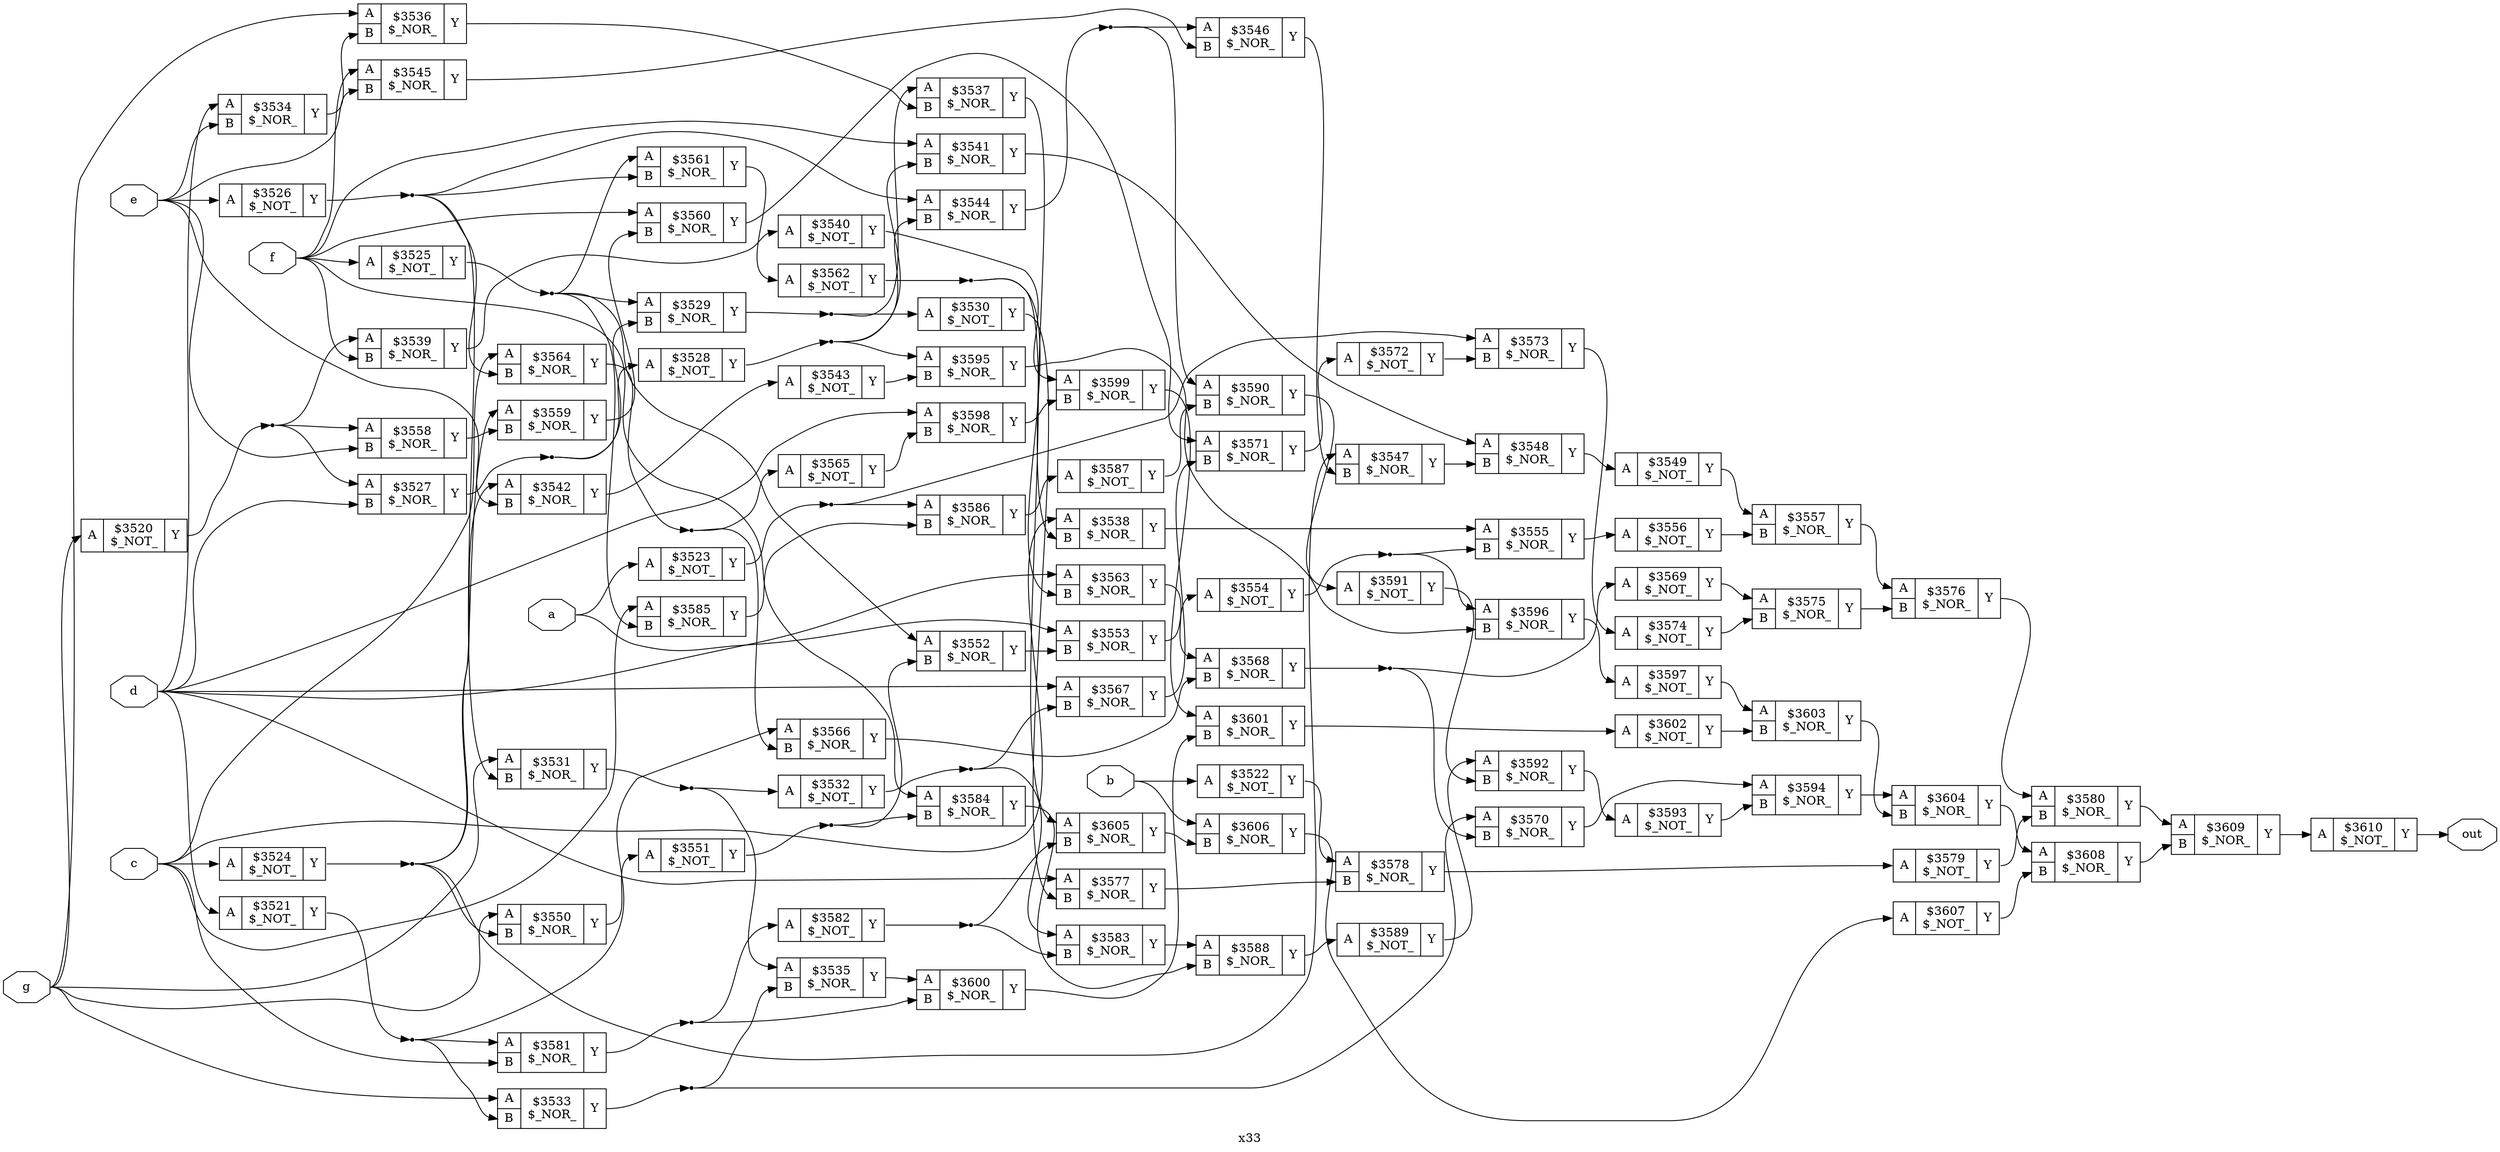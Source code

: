 digraph "x33" {
label="x33";
rankdir="LR";
remincross=true;
n91 [ shape=octagon, label="a", color="black", fontcolor="black" ];
n92 [ shape=octagon, label="b", color="black", fontcolor="black" ];
n93 [ shape=octagon, label="c", color="black", fontcolor="black" ];
n94 [ shape=octagon, label="d", color="black", fontcolor="black" ];
n95 [ shape=octagon, label="e", color="black", fontcolor="black" ];
n96 [ shape=octagon, label="f", color="black", fontcolor="black" ];
n97 [ shape=octagon, label="g", color="black", fontcolor="black" ];
n98 [ shape=octagon, label="out", color="black", fontcolor="black" ];
c101 [ shape=record, label="{{<p99> A}|$3520\n$_NOT_|{<p100> Y}}" ];
c102 [ shape=record, label="{{<p99> A}|$3521\n$_NOT_|{<p100> Y}}" ];
c103 [ shape=record, label="{{<p99> A}|$3522\n$_NOT_|{<p100> Y}}" ];
c104 [ shape=record, label="{{<p99> A}|$3523\n$_NOT_|{<p100> Y}}" ];
c105 [ shape=record, label="{{<p99> A}|$3524\n$_NOT_|{<p100> Y}}" ];
c106 [ shape=record, label="{{<p99> A}|$3525\n$_NOT_|{<p100> Y}}" ];
c107 [ shape=record, label="{{<p99> A}|$3526\n$_NOT_|{<p100> Y}}" ];
c109 [ shape=record, label="{{<p99> A|<p108> B}|$3527\n$_NOR_|{<p100> Y}}" ];
c110 [ shape=record, label="{{<p99> A}|$3528\n$_NOT_|{<p100> Y}}" ];
c111 [ shape=record, label="{{<p99> A|<p108> B}|$3529\n$_NOR_|{<p100> Y}}" ];
c112 [ shape=record, label="{{<p99> A}|$3530\n$_NOT_|{<p100> Y}}" ];
c113 [ shape=record, label="{{<p99> A|<p108> B}|$3531\n$_NOR_|{<p100> Y}}" ];
c114 [ shape=record, label="{{<p99> A}|$3532\n$_NOT_|{<p100> Y}}" ];
c115 [ shape=record, label="{{<p99> A|<p108> B}|$3533\n$_NOR_|{<p100> Y}}" ];
c116 [ shape=record, label="{{<p99> A|<p108> B}|$3534\n$_NOR_|{<p100> Y}}" ];
c117 [ shape=record, label="{{<p99> A|<p108> B}|$3535\n$_NOR_|{<p100> Y}}" ];
c118 [ shape=record, label="{{<p99> A|<p108> B}|$3536\n$_NOR_|{<p100> Y}}" ];
c119 [ shape=record, label="{{<p99> A|<p108> B}|$3537\n$_NOR_|{<p100> Y}}" ];
c120 [ shape=record, label="{{<p99> A|<p108> B}|$3538\n$_NOR_|{<p100> Y}}" ];
c121 [ shape=record, label="{{<p99> A|<p108> B}|$3539\n$_NOR_|{<p100> Y}}" ];
c122 [ shape=record, label="{{<p99> A}|$3540\n$_NOT_|{<p100> Y}}" ];
c123 [ shape=record, label="{{<p99> A|<p108> B}|$3541\n$_NOR_|{<p100> Y}}" ];
c124 [ shape=record, label="{{<p99> A|<p108> B}|$3542\n$_NOR_|{<p100> Y}}" ];
c125 [ shape=record, label="{{<p99> A}|$3543\n$_NOT_|{<p100> Y}}" ];
c126 [ shape=record, label="{{<p99> A|<p108> B}|$3544\n$_NOR_|{<p100> Y}}" ];
c127 [ shape=record, label="{{<p99> A|<p108> B}|$3545\n$_NOR_|{<p100> Y}}" ];
c128 [ shape=record, label="{{<p99> A|<p108> B}|$3546\n$_NOR_|{<p100> Y}}" ];
c129 [ shape=record, label="{{<p99> A|<p108> B}|$3547\n$_NOR_|{<p100> Y}}" ];
c130 [ shape=record, label="{{<p99> A|<p108> B}|$3548\n$_NOR_|{<p100> Y}}" ];
c131 [ shape=record, label="{{<p99> A}|$3549\n$_NOT_|{<p100> Y}}" ];
c132 [ shape=record, label="{{<p99> A|<p108> B}|$3550\n$_NOR_|{<p100> Y}}" ];
c133 [ shape=record, label="{{<p99> A}|$3551\n$_NOT_|{<p100> Y}}" ];
c134 [ shape=record, label="{{<p99> A|<p108> B}|$3552\n$_NOR_|{<p100> Y}}" ];
c135 [ shape=record, label="{{<p99> A|<p108> B}|$3553\n$_NOR_|{<p100> Y}}" ];
c136 [ shape=record, label="{{<p99> A}|$3554\n$_NOT_|{<p100> Y}}" ];
c137 [ shape=record, label="{{<p99> A|<p108> B}|$3555\n$_NOR_|{<p100> Y}}" ];
c138 [ shape=record, label="{{<p99> A}|$3556\n$_NOT_|{<p100> Y}}" ];
c139 [ shape=record, label="{{<p99> A|<p108> B}|$3557\n$_NOR_|{<p100> Y}}" ];
c140 [ shape=record, label="{{<p99> A|<p108> B}|$3558\n$_NOR_|{<p100> Y}}" ];
c141 [ shape=record, label="{{<p99> A|<p108> B}|$3559\n$_NOR_|{<p100> Y}}" ];
c142 [ shape=record, label="{{<p99> A|<p108> B}|$3560\n$_NOR_|{<p100> Y}}" ];
c143 [ shape=record, label="{{<p99> A|<p108> B}|$3561\n$_NOR_|{<p100> Y}}" ];
c144 [ shape=record, label="{{<p99> A}|$3562\n$_NOT_|{<p100> Y}}" ];
c145 [ shape=record, label="{{<p99> A|<p108> B}|$3563\n$_NOR_|{<p100> Y}}" ];
c146 [ shape=record, label="{{<p99> A|<p108> B}|$3564\n$_NOR_|{<p100> Y}}" ];
c147 [ shape=record, label="{{<p99> A}|$3565\n$_NOT_|{<p100> Y}}" ];
c148 [ shape=record, label="{{<p99> A|<p108> B}|$3566\n$_NOR_|{<p100> Y}}" ];
c149 [ shape=record, label="{{<p99> A|<p108> B}|$3567\n$_NOR_|{<p100> Y}}" ];
c150 [ shape=record, label="{{<p99> A|<p108> B}|$3568\n$_NOR_|{<p100> Y}}" ];
c151 [ shape=record, label="{{<p99> A}|$3569\n$_NOT_|{<p100> Y}}" ];
c152 [ shape=record, label="{{<p99> A|<p108> B}|$3570\n$_NOR_|{<p100> Y}}" ];
c153 [ shape=record, label="{{<p99> A|<p108> B}|$3571\n$_NOR_|{<p100> Y}}" ];
c154 [ shape=record, label="{{<p99> A}|$3572\n$_NOT_|{<p100> Y}}" ];
c155 [ shape=record, label="{{<p99> A|<p108> B}|$3573\n$_NOR_|{<p100> Y}}" ];
c156 [ shape=record, label="{{<p99> A}|$3574\n$_NOT_|{<p100> Y}}" ];
c157 [ shape=record, label="{{<p99> A|<p108> B}|$3575\n$_NOR_|{<p100> Y}}" ];
c158 [ shape=record, label="{{<p99> A|<p108> B}|$3576\n$_NOR_|{<p100> Y}}" ];
c159 [ shape=record, label="{{<p99> A|<p108> B}|$3577\n$_NOR_|{<p100> Y}}" ];
c160 [ shape=record, label="{{<p99> A|<p108> B}|$3578\n$_NOR_|{<p100> Y}}" ];
c161 [ shape=record, label="{{<p99> A}|$3579\n$_NOT_|{<p100> Y}}" ];
c162 [ shape=record, label="{{<p99> A|<p108> B}|$3580\n$_NOR_|{<p100> Y}}" ];
c163 [ shape=record, label="{{<p99> A|<p108> B}|$3581\n$_NOR_|{<p100> Y}}" ];
c164 [ shape=record, label="{{<p99> A}|$3582\n$_NOT_|{<p100> Y}}" ];
c165 [ shape=record, label="{{<p99> A|<p108> B}|$3583\n$_NOR_|{<p100> Y}}" ];
c166 [ shape=record, label="{{<p99> A|<p108> B}|$3584\n$_NOR_|{<p100> Y}}" ];
c167 [ shape=record, label="{{<p99> A|<p108> B}|$3585\n$_NOR_|{<p100> Y}}" ];
c168 [ shape=record, label="{{<p99> A|<p108> B}|$3586\n$_NOR_|{<p100> Y}}" ];
c169 [ shape=record, label="{{<p99> A}|$3587\n$_NOT_|{<p100> Y}}" ];
c170 [ shape=record, label="{{<p99> A|<p108> B}|$3588\n$_NOR_|{<p100> Y}}" ];
c171 [ shape=record, label="{{<p99> A}|$3589\n$_NOT_|{<p100> Y}}" ];
c172 [ shape=record, label="{{<p99> A|<p108> B}|$3590\n$_NOR_|{<p100> Y}}" ];
c173 [ shape=record, label="{{<p99> A}|$3591\n$_NOT_|{<p100> Y}}" ];
c174 [ shape=record, label="{{<p99> A|<p108> B}|$3592\n$_NOR_|{<p100> Y}}" ];
c175 [ shape=record, label="{{<p99> A}|$3593\n$_NOT_|{<p100> Y}}" ];
c176 [ shape=record, label="{{<p99> A|<p108> B}|$3594\n$_NOR_|{<p100> Y}}" ];
c177 [ shape=record, label="{{<p99> A|<p108> B}|$3595\n$_NOR_|{<p100> Y}}" ];
c178 [ shape=record, label="{{<p99> A|<p108> B}|$3596\n$_NOR_|{<p100> Y}}" ];
c179 [ shape=record, label="{{<p99> A}|$3597\n$_NOT_|{<p100> Y}}" ];
c180 [ shape=record, label="{{<p99> A|<p108> B}|$3598\n$_NOR_|{<p100> Y}}" ];
c181 [ shape=record, label="{{<p99> A|<p108> B}|$3599\n$_NOR_|{<p100> Y}}" ];
c182 [ shape=record, label="{{<p99> A|<p108> B}|$3600\n$_NOR_|{<p100> Y}}" ];
c183 [ shape=record, label="{{<p99> A|<p108> B}|$3601\n$_NOR_|{<p100> Y}}" ];
c184 [ shape=record, label="{{<p99> A}|$3602\n$_NOT_|{<p100> Y}}" ];
c185 [ shape=record, label="{{<p99> A|<p108> B}|$3603\n$_NOR_|{<p100> Y}}" ];
c186 [ shape=record, label="{{<p99> A|<p108> B}|$3604\n$_NOR_|{<p100> Y}}" ];
c187 [ shape=record, label="{{<p99> A|<p108> B}|$3605\n$_NOR_|{<p100> Y}}" ];
c188 [ shape=record, label="{{<p99> A|<p108> B}|$3606\n$_NOR_|{<p100> Y}}" ];
c189 [ shape=record, label="{{<p99> A}|$3607\n$_NOT_|{<p100> Y}}" ];
c190 [ shape=record, label="{{<p99> A|<p108> B}|$3608\n$_NOR_|{<p100> Y}}" ];
c191 [ shape=record, label="{{<p99> A|<p108> B}|$3609\n$_NOR_|{<p100> Y}}" ];
c192 [ shape=record, label="{{<p99> A}|$3610\n$_NOT_|{<p100> Y}}" ];
n1 [ shape=point ];
c102:p100:e -> n1:w [color="black", label=""];
n1:e -> c115:p108:w [color="black", label=""];
n1:e -> c148:p99:w [color="black", label=""];
n1:e -> c163:p99:w [color="black", label=""];
c112:p100:e -> c159:p108:w [color="black", label=""];
n11 [ shape=point ];
c113:p100:e -> n11:w [color="black", label=""];
n11:e -> c114:p99:w [color="black", label=""];
n11:e -> c117:p99:w [color="black", label=""];
n12 [ shape=point ];
c114:p100:e -> n12:w [color="black", label=""];
n12:e -> c149:p108:w [color="black", label=""];
n12:e -> c165:p99:w [color="black", label=""];
n13 [ shape=point ];
c115:p100:e -> n13:w [color="black", label=""];
n13:e -> c117:p108:w [color="black", label=""];
n13:e -> c152:p99:w [color="black", label=""];
c116:p100:e -> c118:p108:w [color="black", label=""];
c117:p100:e -> c182:p99:w [color="black", label=""];
c118:p100:e -> c119:p108:w [color="black", label=""];
c119:p100:e -> c120:p108:w [color="black", label=""];
c120:p100:e -> c137:p99:w [color="black", label=""];
c121:p100:e -> c122:p99:w [color="black", label=""];
c103:p100:e -> c160:p99:w [color="black", label=""];
c122:p100:e -> c181:p99:w [color="black", label=""];
c123:p100:e -> c130:p99:w [color="black", label=""];
c124:p100:e -> c125:p99:w [color="black", label=""];
c125:p100:e -> c177:p108:w [color="black", label=""];
n24 [ shape=point ];
c126:p100:e -> n24:w [color="black", label=""];
n24:e -> c128:p99:w [color="black", label=""];
n24:e -> c172:p99:w [color="black", label=""];
c127:p100:e -> c128:p108:w [color="black", label=""];
c128:p100:e -> c129:p108:w [color="black", label=""];
c129:p100:e -> c130:p108:w [color="black", label=""];
c130:p100:e -> c131:p99:w [color="black", label=""];
c131:p100:e -> c139:p99:w [color="black", label=""];
n3 [ shape=point ];
c104:p100:e -> n3:w [color="black", label=""];
n3:e -> c155:p99:w [color="black", label=""];
n3:e -> c168:p99:w [color="black", label=""];
c132:p100:e -> c133:p99:w [color="black", label=""];
n31 [ shape=point ];
c133:p100:e -> n31:w [color="black", label=""];
n31:e -> c134:p108:w [color="black", label=""];
n31:e -> c166:p108:w [color="black", label=""];
c134:p100:e -> c135:p108:w [color="black", label=""];
c135:p100:e -> c136:p99:w [color="black", label=""];
n34 [ shape=point ];
c136:p100:e -> n34:w [color="black", label=""];
n34:e -> c137:p108:w [color="black", label=""];
n34:e -> c178:p99:w [color="black", label=""];
c137:p100:e -> c138:p99:w [color="black", label=""];
c138:p100:e -> c139:p108:w [color="black", label=""];
c139:p100:e -> c158:p99:w [color="black", label=""];
c140:p100:e -> c141:p108:w [color="black", label=""];
c141:p100:e -> c142:p108:w [color="black", label=""];
n4 [ shape=point ];
c105:p100:e -> n4:w [color="black", label=""];
n4:e -> c124:p99:w [color="black", label=""];
n4:e -> c129:p99:w [color="black", label=""];
n4:e -> c132:p108:w [color="black", label=""];
n4:e -> c141:p99:w [color="black", label=""];
c142:p100:e -> c153:p99:w [color="black", label=""];
c143:p100:e -> c144:p99:w [color="black", label=""];
n42 [ shape=point ];
c144:p100:e -> n42:w [color="black", label=""];
n42:e -> c145:p108:w [color="black", label=""];
n42:e -> c187:p99:w [color="black", label=""];
c145:p100:e -> c150:p99:w [color="black", label=""];
n44 [ shape=point ];
c146:p100:e -> n44:w [color="black", label=""];
n44:e -> c147:p99:w [color="black", label=""];
n44:e -> c148:p108:w [color="black", label=""];
c147:p100:e -> c180:p108:w [color="black", label=""];
c148:p100:e -> c150:p108:w [color="black", label=""];
c149:p100:e -> c153:p108:w [color="black", label=""];
n48 [ shape=point ];
c150:p100:e -> n48:w [color="black", label=""];
n48:e -> c151:p99:w [color="black", label=""];
n48:e -> c152:p108:w [color="black", label=""];
c151:p100:e -> c157:p99:w [color="black", label=""];
n5 [ shape=point ];
c106:p100:e -> n5:w [color="black", label=""];
n5:e -> c111:p99:w [color="black", label=""];
n5:e -> c134:p99:w [color="black", label=""];
n5:e -> c143:p99:w [color="black", label=""];
n5:e -> c167:p108:w [color="black", label=""];
c152:p100:e -> c176:p99:w [color="black", label=""];
c153:p100:e -> c154:p99:w [color="black", label=""];
c154:p100:e -> c155:p108:w [color="black", label=""];
c155:p100:e -> c156:p99:w [color="black", label=""];
c156:p100:e -> c157:p108:w [color="black", label=""];
c157:p100:e -> c158:p108:w [color="black", label=""];
c158:p100:e -> c162:p99:w [color="black", label=""];
c159:p100:e -> c160:p108:w [color="black", label=""];
c160:p100:e -> c161:p99:w [color="black", label=""];
c161:p100:e -> c162:p108:w [color="black", label=""];
n6 [ shape=point ];
c107:p100:e -> n6:w [color="black", label=""];
n6:e -> c113:p108:w [color="black", label=""];
n6:e -> c126:p99:w [color="black", label=""];
n6:e -> c143:p108:w [color="black", label=""];
n6:e -> c146:p108:w [color="black", label=""];
c162:p100:e -> c191:p99:w [color="black", label=""];
n61 [ shape=point ];
c163:p100:e -> n61:w [color="black", label=""];
n61:e -> c164:p99:w [color="black", label=""];
n61:e -> c182:p108:w [color="black", label=""];
n62 [ shape=point ];
c164:p100:e -> n62:w [color="black", label=""];
n62:e -> c165:p108:w [color="black", label=""];
n62:e -> c187:p108:w [color="black", label=""];
c165:p100:e -> c170:p99:w [color="black", label=""];
c166:p100:e -> c170:p108:w [color="black", label=""];
c167:p100:e -> c168:p108:w [color="black", label=""];
c168:p100:e -> c169:p99:w [color="black", label=""];
c169:p100:e -> c172:p108:w [color="black", label=""];
c170:p100:e -> c171:p99:w [color="black", label=""];
c171:p100:e -> c174:p99:w [color="black", label=""];
n7 [ shape=point ];
c109:p100:e -> n7:w [color="black", label=""];
n7:e -> c110:p99:w [color="black", label=""];
n7:e -> c111:p108:w [color="black", label=""];
c172:p100:e -> c173:p99:w [color="black", label=""];
c173:p100:e -> c174:p108:w [color="black", label=""];
c174:p100:e -> c175:p99:w [color="black", label=""];
c175:p100:e -> c176:p108:w [color="black", label=""];
c176:p100:e -> c186:p99:w [color="black", label=""];
c177:p100:e -> c178:p108:w [color="black", label=""];
c178:p100:e -> c179:p99:w [color="black", label=""];
c179:p100:e -> c185:p99:w [color="black", label=""];
c180:p100:e -> c181:p108:w [color="black", label=""];
c181:p100:e -> c183:p99:w [color="black", label=""];
n8 [ shape=point ];
c110:p100:e -> n8:w [color="black", label=""];
n8:e -> c123:p108:w [color="black", label=""];
n8:e -> c126:p108:w [color="black", label=""];
n8:e -> c177:p99:w [color="black", label=""];
c182:p100:e -> c183:p108:w [color="black", label=""];
c183:p100:e -> c184:p99:w [color="black", label=""];
c184:p100:e -> c185:p108:w [color="black", label=""];
c185:p100:e -> c186:p108:w [color="black", label=""];
c186:p100:e -> c190:p99:w [color="black", label=""];
c187:p100:e -> c188:p108:w [color="black", label=""];
c188:p100:e -> c189:p99:w [color="black", label=""];
c189:p100:e -> c190:p108:w [color="black", label=""];
c190:p100:e -> c191:p108:w [color="black", label=""];
c191:p100:e -> c192:p99:w [color="black", label=""];
n9 [ shape=point ];
c111:p100:e -> n9:w [color="black", label=""];
n9:e -> c112:p99:w [color="black", label=""];
n9:e -> c119:p99:w [color="black", label=""];
n90 [ shape=point ];
c101:p100:e -> n90:w [color="black", label=""];
n90:e -> c109:p99:w [color="black", label=""];
n90:e -> c121:p99:w [color="black", label=""];
n90:e -> c140:p99:w [color="black", label=""];
n91:e -> c104:p99:w [color="black", label=""];
n91:e -> c135:p99:w [color="black", label=""];
n92:e -> c103:p99:w [color="black", label=""];
n92:e -> c188:p99:w [color="black", label=""];
n93:e -> c105:p99:w [color="black", label=""];
n93:e -> c120:p99:w [color="black", label=""];
n93:e -> c146:p99:w [color="black", label=""];
n93:e -> c163:p108:w [color="black", label=""];
n93:e -> c167:p99:w [color="black", label=""];
n94:e -> c102:p99:w [color="black", label=""];
n94:e -> c109:p108:w [color="black", label=""];
n94:e -> c116:p99:w [color="black", label=""];
n94:e -> c145:p99:w [color="black", label=""];
n94:e -> c149:p99:w [color="black", label=""];
n94:e -> c159:p99:w [color="black", label=""];
n94:e -> c180:p99:w [color="black", label=""];
n95:e -> c107:p99:w [color="black", label=""];
n95:e -> c116:p108:w [color="black", label=""];
n95:e -> c124:p108:w [color="black", label=""];
n95:e -> c127:p108:w [color="black", label=""];
n95:e -> c140:p108:w [color="black", label=""];
n96:e -> c106:p99:w [color="black", label=""];
n96:e -> c121:p108:w [color="black", label=""];
n96:e -> c123:p99:w [color="black", label=""];
n96:e -> c127:p99:w [color="black", label=""];
n96:e -> c142:p99:w [color="black", label=""];
n96:e -> c166:p99:w [color="black", label=""];
n97:e -> c101:p99:w [color="black", label=""];
n97:e -> c113:p99:w [color="black", label=""];
n97:e -> c115:p99:w [color="black", label=""];
n97:e -> c118:p99:w [color="black", label=""];
n97:e -> c132:p99:w [color="black", label=""];
c192:p100:e -> n98:w [color="black", label=""];
}
